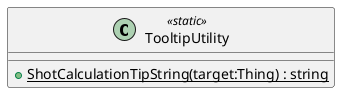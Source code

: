 @startuml
class TooltipUtility <<static>> {
    + {static} ShotCalculationTipString(target:Thing) : string
}
@enduml
